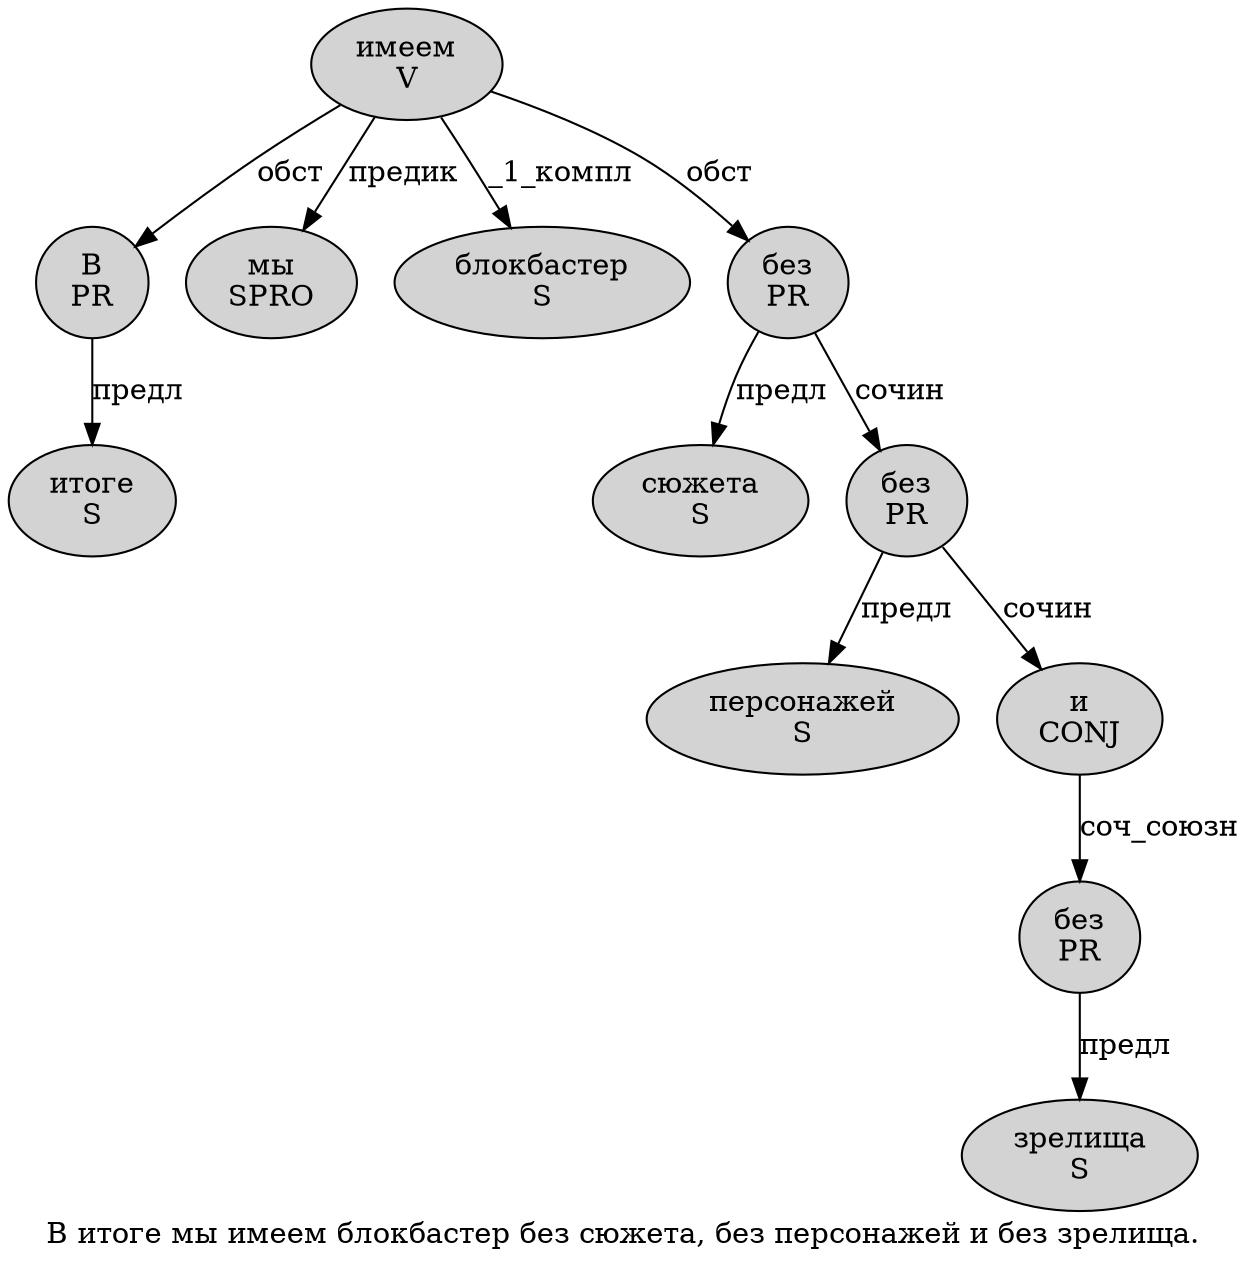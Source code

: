 digraph SENTENCE_4503 {
	graph [label="В итоге мы имеем блокбастер без сюжета, без персонажей и без зрелища."]
	node [style=filled]
		0 [label="В
PR" color="" fillcolor=lightgray penwidth=1 shape=ellipse]
		1 [label="итоге
S" color="" fillcolor=lightgray penwidth=1 shape=ellipse]
		2 [label="мы
SPRO" color="" fillcolor=lightgray penwidth=1 shape=ellipse]
		3 [label="имеем
V" color="" fillcolor=lightgray penwidth=1 shape=ellipse]
		4 [label="блокбастер
S" color="" fillcolor=lightgray penwidth=1 shape=ellipse]
		5 [label="без
PR" color="" fillcolor=lightgray penwidth=1 shape=ellipse]
		6 [label="сюжета
S" color="" fillcolor=lightgray penwidth=1 shape=ellipse]
		8 [label="без
PR" color="" fillcolor=lightgray penwidth=1 shape=ellipse]
		9 [label="персонажей
S" color="" fillcolor=lightgray penwidth=1 shape=ellipse]
		10 [label="и
CONJ" color="" fillcolor=lightgray penwidth=1 shape=ellipse]
		11 [label="без
PR" color="" fillcolor=lightgray penwidth=1 shape=ellipse]
		12 [label="зрелища
S" color="" fillcolor=lightgray penwidth=1 shape=ellipse]
			8 -> 9 [label="предл"]
			8 -> 10 [label="сочин"]
			11 -> 12 [label="предл"]
			10 -> 11 [label="соч_союзн"]
			3 -> 0 [label="обст"]
			3 -> 2 [label="предик"]
			3 -> 4 [label="_1_компл"]
			3 -> 5 [label="обст"]
			0 -> 1 [label="предл"]
			5 -> 6 [label="предл"]
			5 -> 8 [label="сочин"]
}